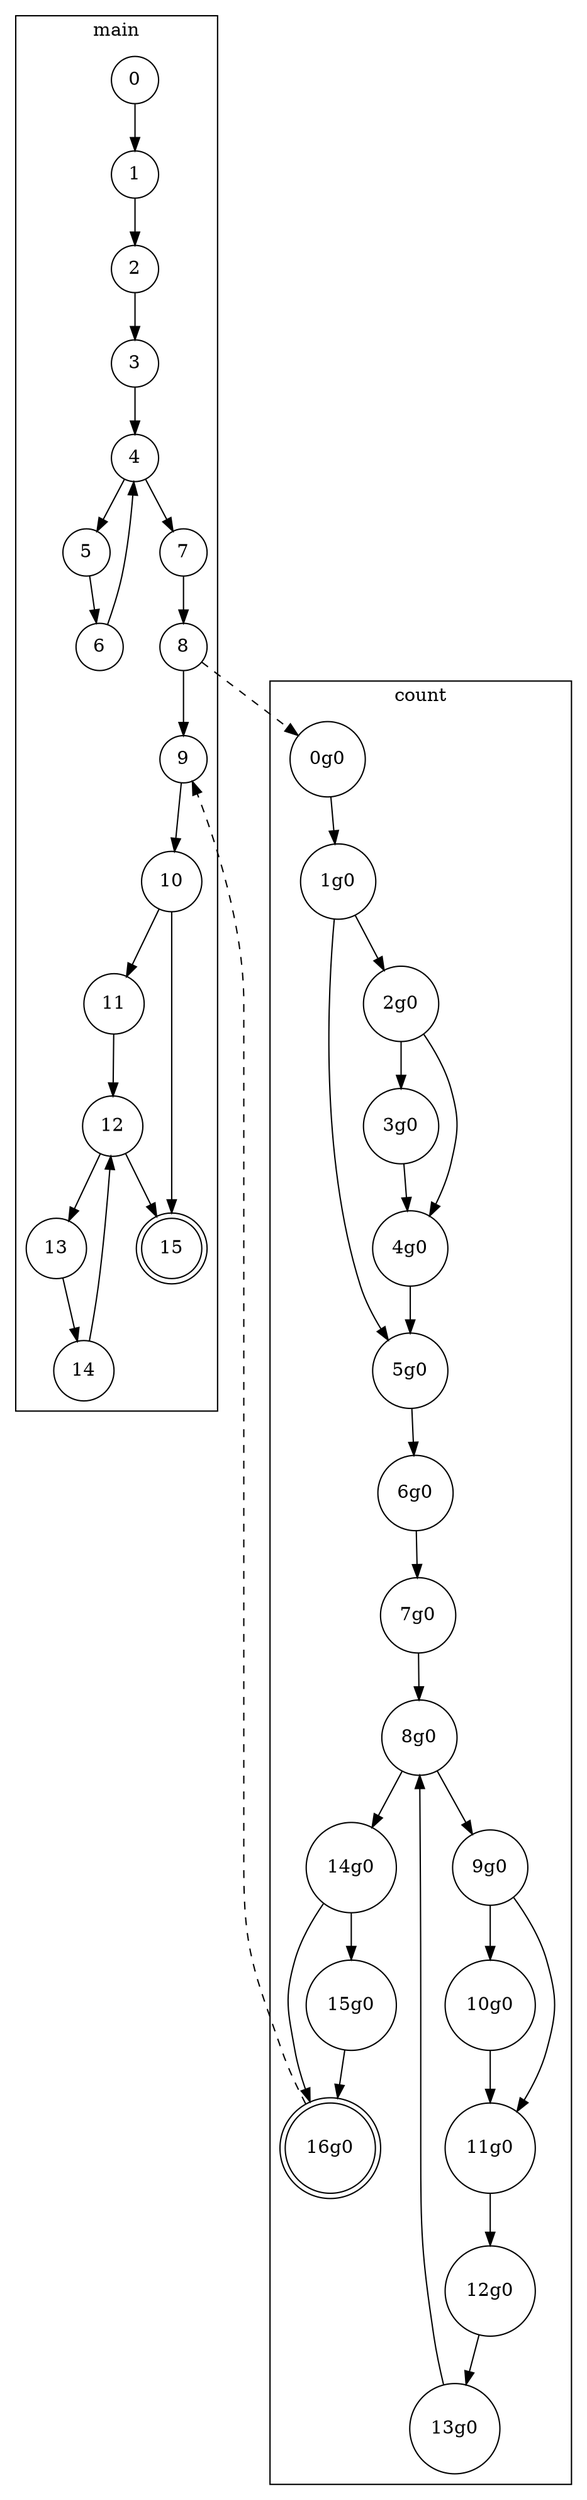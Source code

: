 digraph CFG{
	subgraph cluster_0{
		node [shape = doublecircle] "15";
		node [shape = circle];
		label = "main";
		color=black
		"0" -> "1"; /*exprStmt*/
		"1" -> "2"; /*exprStmt*/
		"2" -> "3"; /*beforeloop*/
		"3" -> "4"; /*loop*/
		"4" -> "5"; /*exprStmt*/
		"5" -> "6"; /*loopend*/
		"6" -> "4"; /*loopend*/
		"4" -> "7"; /*exprStmt*/
		"7" -> "8"; /*exprStmt*/
		"8" -> "9"; /*exprStmt*/
		"9" -> "10"; /*if*/
		"10" -> "11"; /*beforeloop*/
		"11" -> "12"; /*loop*/
		"12" -> "13"; /*exprStmt*/
		"13" -> "14"; /*loopend*/
		"14" -> "12"; /*loopend*/
		"12" -> "15"; /*ifend*/
		"10" -> "15";/*ifend*/
	}
	subgraph cluster_1{
		node [shape = doublecircle] "16g0";
		node [shape = circle];
		label = "count";
		color=black
		"0g0" -> "1g0"; /*if*/
		"1g0" -> "2g0"; /*if*/
		"2g0" -> "3g0"; /*then*/
		"3g0" -> "4g0"; /*ifend*/
		"2g0" -> "4g0";/*ifend*/
		"4g0" -> "5g0"; /*ifend*/
		"1g0" -> "5g0";/*ifend*/
		"5g0" -> "6g0"; /*exprStmt*/
		"6g0" -> "7g0"; /*beforeloop*/
		"7g0" -> "8g0"; /*loop*/
		"8g0" -> "9g0"; /*if*/
		"9g0" -> "10g0"; /*then*/
		"10g0" -> "11g0"; /*ifend*/
		"9g0" -> "11g0";/*ifend*/
		"11g0" -> "12g0"; /*exprStmt*/
		"12g0" -> "13g0"; /*loopend*/
		"13g0" -> "8g0"; /*loopend*/
		"8g0" -> "14g0"; /*if*/
		"14g0" -> "15g0"; /*then*/
		"15g0" -> "16g0"; /*ifend*/
		"14g0" -> "16g0";/*ifend*/
	}
	"8" -> "0g0" [ style=dashed ];
	"16g0" -> "9" [ style=dashed ];
}